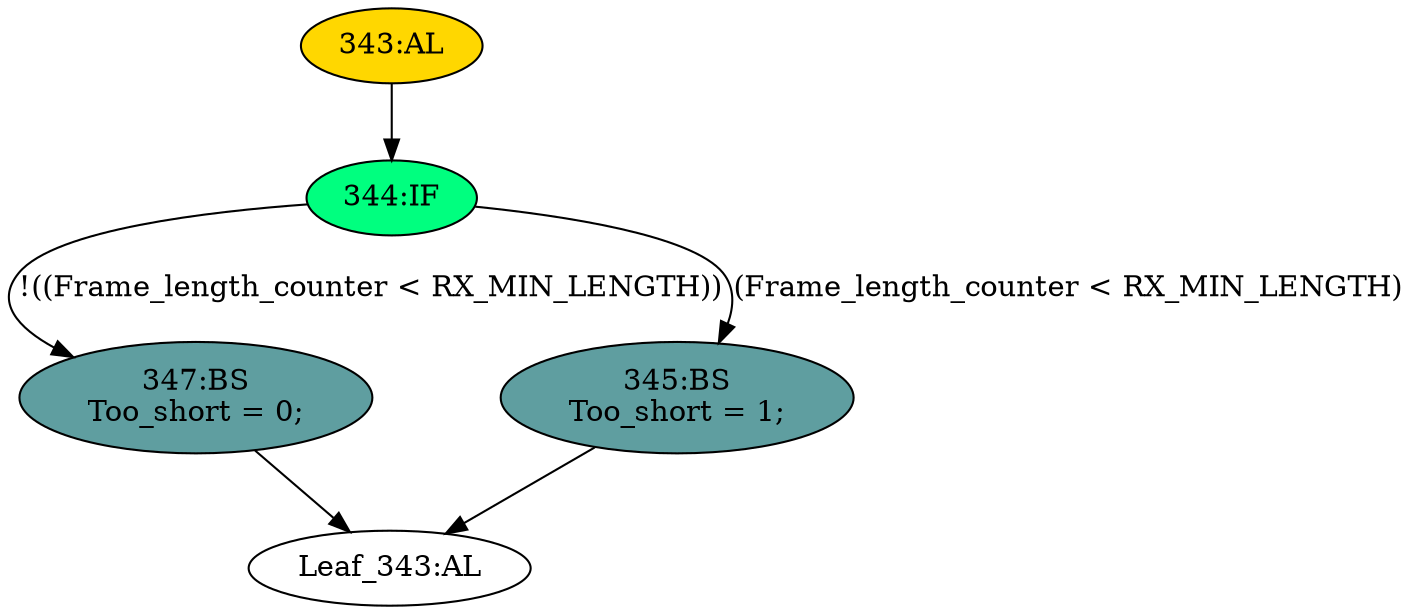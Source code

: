 strict digraph "" {
	node [label="\N"];
	"344:IF"	 [ast="<pyverilog.vparser.ast.IfStatement object at 0x7fbb4740e8d0>",
		fillcolor=springgreen,
		label="344:IF",
		statements="[]",
		style=filled,
		typ=IfStatement];
	"347:BS"	 [ast="<pyverilog.vparser.ast.BlockingSubstitution object at 0x7fbb4740e910>",
		fillcolor=cadetblue,
		label="347:BS
Too_short = 0;",
		statements="[<pyverilog.vparser.ast.BlockingSubstitution object at 0x7fbb4740e910>]",
		style=filled,
		typ=BlockingSubstitution];
	"344:IF" -> "347:BS"	 [cond="['Frame_length_counter', 'RX_MIN_LENGTH']",
		label="!((Frame_length_counter < RX_MIN_LENGTH))",
		lineno=344];
	"345:BS"	 [ast="<pyverilog.vparser.ast.BlockingSubstitution object at 0x7fbb4740ea90>",
		fillcolor=cadetblue,
		label="345:BS
Too_short = 1;",
		statements="[<pyverilog.vparser.ast.BlockingSubstitution object at 0x7fbb4740ea90>]",
		style=filled,
		typ=BlockingSubstitution];
	"344:IF" -> "345:BS"	 [cond="['Frame_length_counter', 'RX_MIN_LENGTH']",
		label="(Frame_length_counter < RX_MIN_LENGTH)",
		lineno=344];
	"Leaf_343:AL"	 [def_var="['Too_short']",
		label="Leaf_343:AL"];
	"347:BS" -> "Leaf_343:AL"	 [cond="[]",
		lineno=None];
	"343:AL"	 [ast="<pyverilog.vparser.ast.Always object at 0x7fbb4740ed50>",
		clk_sens=False,
		fillcolor=gold,
		label="343:AL",
		sens="['Frame_length_counter', 'RX_MIN_LENGTH']",
		statements="[]",
		style=filled,
		typ=Always,
		use_var="['RX_MIN_LENGTH', 'Frame_length_counter']"];
	"343:AL" -> "344:IF"	 [cond="[]",
		lineno=None];
	"345:BS" -> "Leaf_343:AL"	 [cond="[]",
		lineno=None];
}
